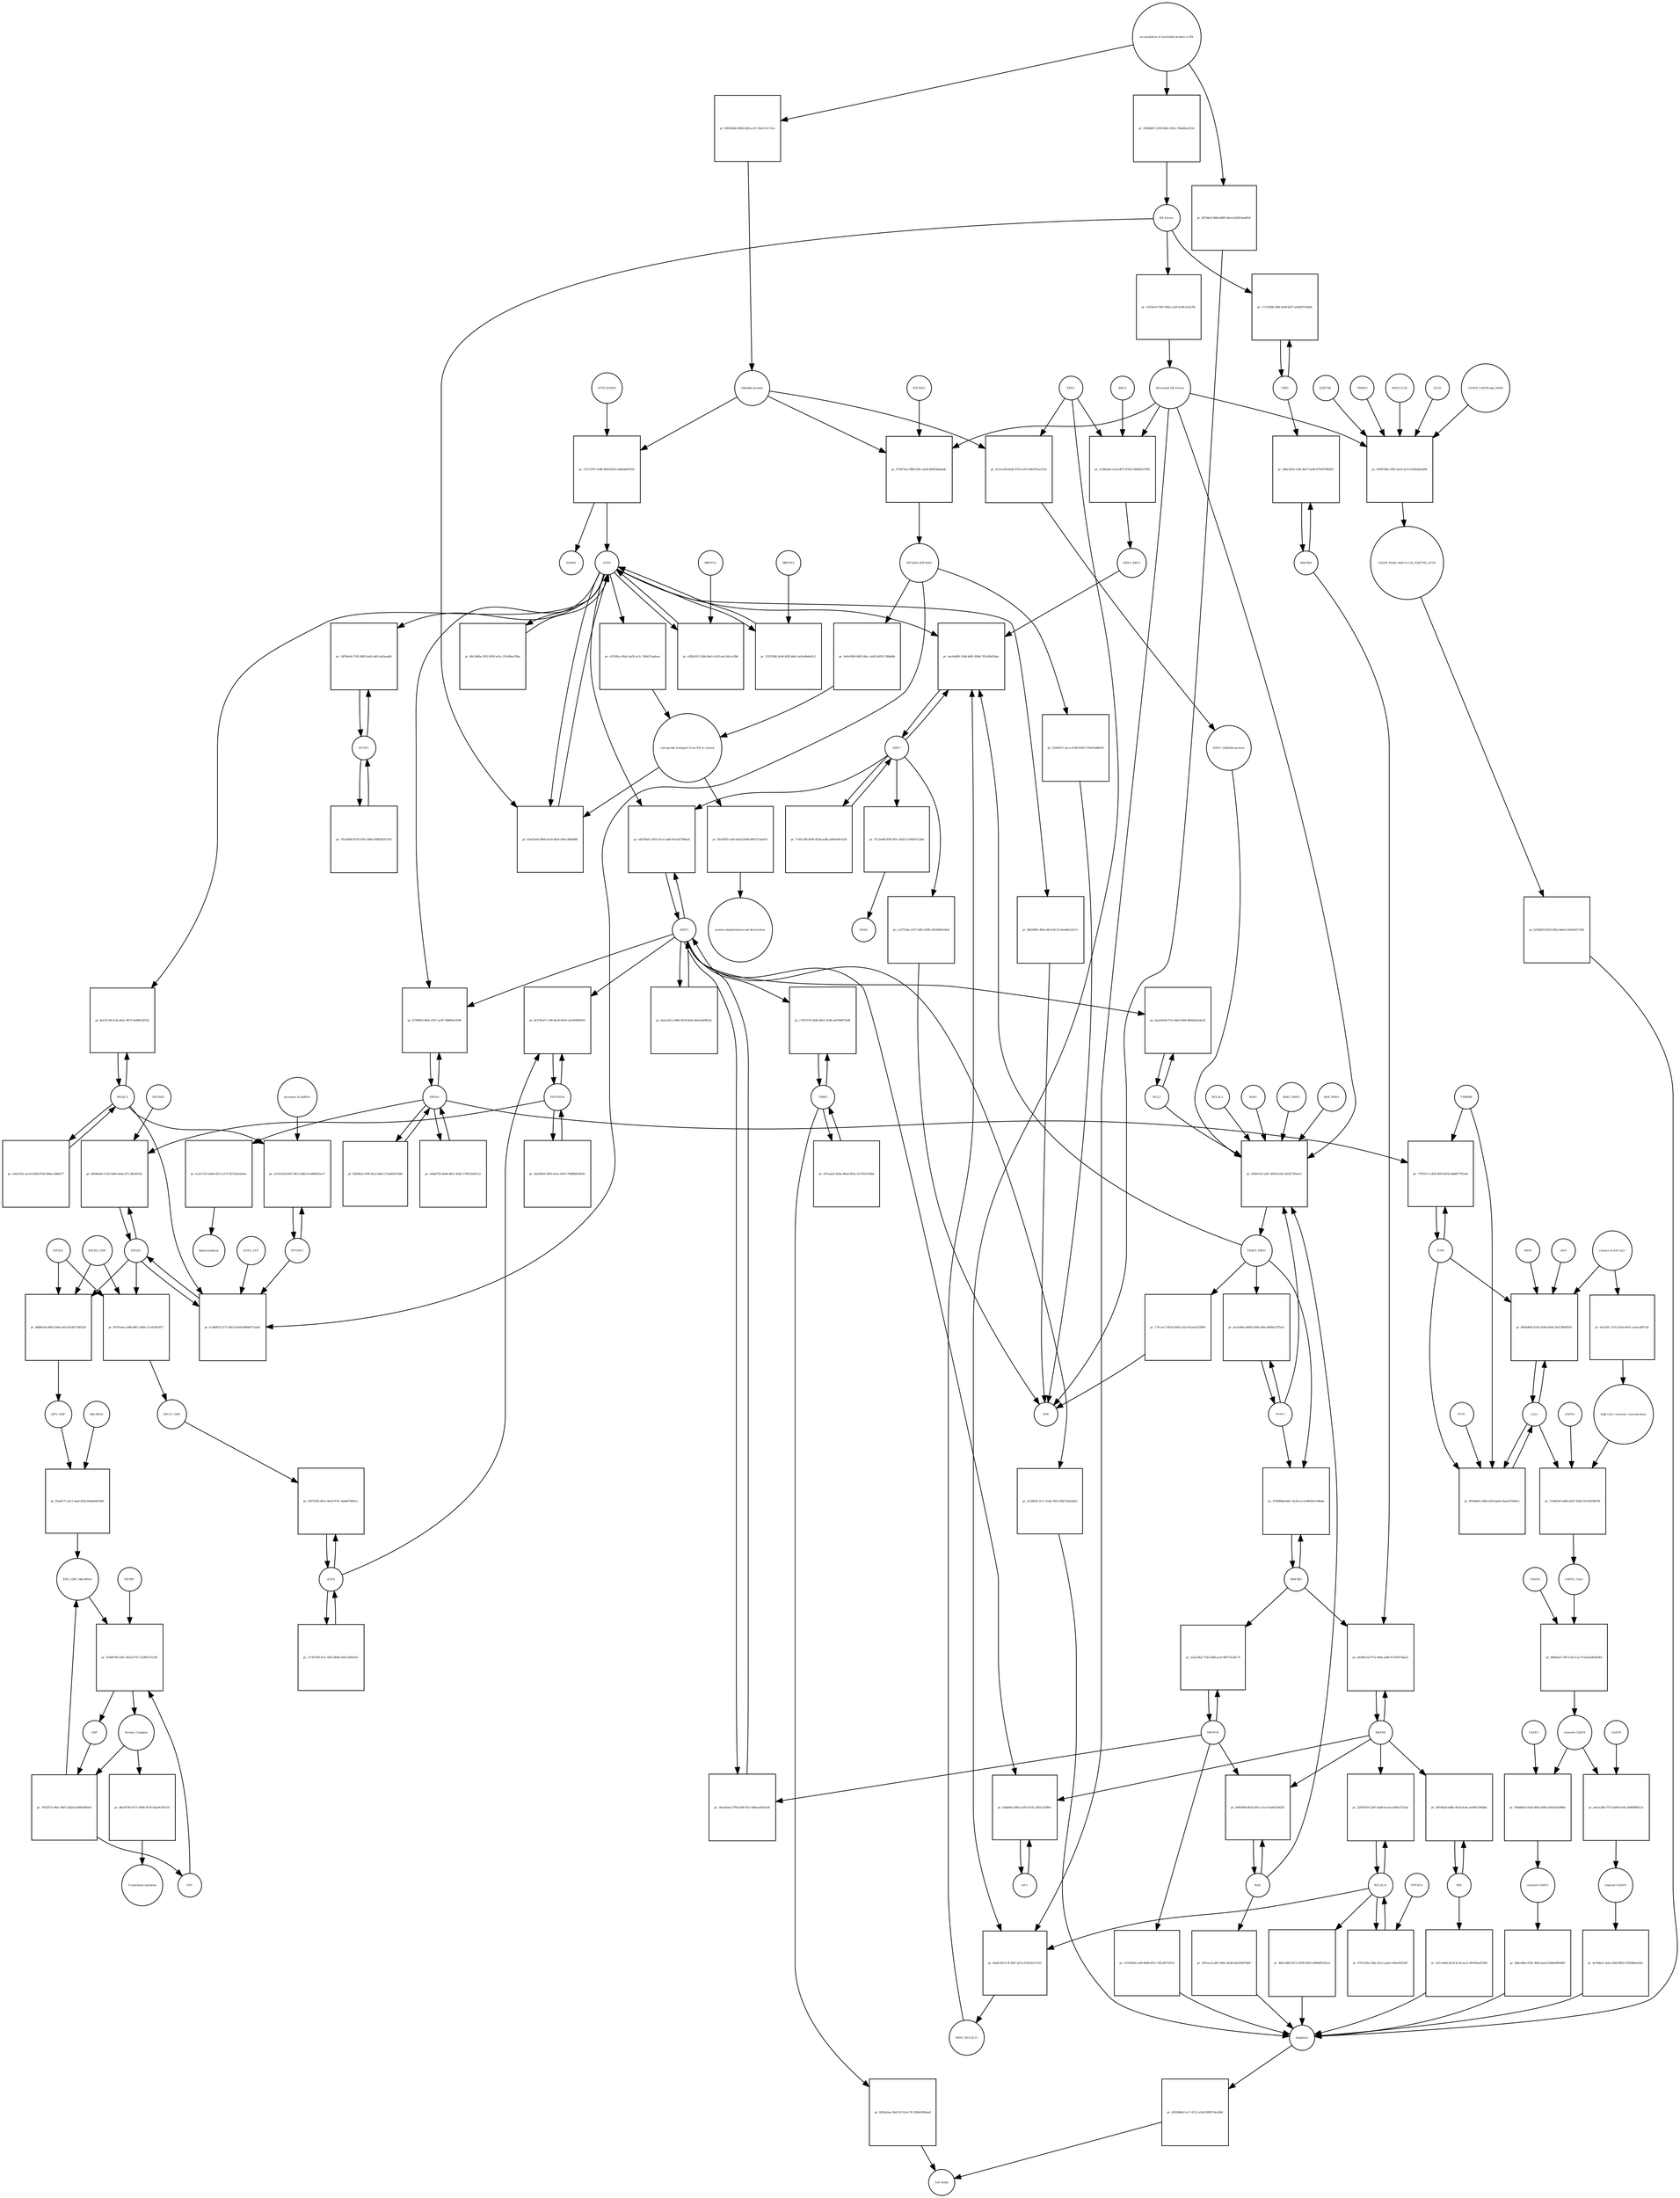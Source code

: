 strict digraph  {
ATF6_HSPA5 [annotation="", bipartite=0, cls=complex, fontsize=4, label=ATF6_HSPA5, shape=circle];
"pr_13117d79-7ed8-466d-bd53-e8b0daf87450" [annotation="", bipartite=1, cls=process, fontsize=4, label="pr_13117d79-7ed8-466d-bd53-e8b0daf87450", shape=square];
ATF6 [annotation="urn_miriam_hgnc.symbol_ATF6", bipartite=0, cls=macromolecule, fontsize=4, label=ATF6, shape=circle];
HSPA5 [annotation="urn_miriam_hgnc.symbol_HSPA5", bipartite=0, cls=macromolecule, fontsize=4, label=HSPA5, shape=circle];
"Unfolded protein" [annotation="", bipartite=0, cls=macromolecule, fontsize=4, label="Unfolded protein", shape=circle];
ERN1 [annotation="urn_miriam_hgnc.symbol_ERN1", bipartite=0, cls=macromolecule, fontsize=4, label=ERN1, shape=circle];
"pr_2c51ce0b-6a6f-4763-a353-6bb576ea152d" [annotation="", bipartite=1, cls=process, fontsize=4, label="pr_2c51ce0b-6a6f-4763-a353-6bb576ea152d", shape=square];
"ERN1_Unfolded protein" [annotation="", bipartite=0, cls=complex, fontsize=4, label="ERN1_Unfolded protein", shape=circle];
EIF2AK3_EIF2AK3 [annotation="", bipartite=0, cls=complex, fontsize=4, label=EIF2AK3_EIF2AK3, shape=circle];
"pr_9e9a5699-9d02-4bcc-ab43-d035c7dbbb0b" [annotation="", bipartite=1, cls=process, fontsize=4, label="pr_9e9a5699-9d02-4bcc-ab43-d035c7dbbb0b", shape=square];
"retrograde transport from ER to cytosol" [annotation="", bipartite=0, cls=phenotype, fontsize=4, label="retrograde transport from ER to cytosol", shape=circle];
"pr_e351fbca-90a3-4a3f-ac2c-7b6b37aa6eee" [annotation="", bipartite=1, cls=process, fontsize=4, label="pr_e351fbca-90a3-4a3f-ac2c-7b6b37aa6eee", shape=square];
"pr_26c83f05-eaf0-4ad3-b048-608157cded7e" [annotation="", bipartite=1, cls=process, fontsize=4, label="pr_26c83f05-eaf0-4ad3-b048-608157cded7e", shape=square];
"protein ubiquitination and destruction" [annotation="", bipartite=0, cls=phenotype, fontsize=4, label="protein ubiquitination and destruction", shape=circle];
"pr_6356c613-a4f7-4f0d-b148-1a032730a1e1" [annotation="", bipartite=1, cls=process, fontsize=4, label="pr_6356c613-a4f7-4f0d-b148-1a032730a1e1", shape=square];
TRAF2_ERN1 [annotation="", bipartite=0, cls=complex, fontsize=4, label=TRAF2_ERN1, shape=circle];
BAK1_ERN1 [annotation="", bipartite=0, cls=complex, fontsize=4, label=BAK1_ERN1, shape=circle];
BAX_ERN1 [annotation="", bipartite=0, cls=complex, fontsize=4, label=BAX_ERN1, shape=circle];
BCL2 [annotation="urn_miriam_hgnc.symbol_BCL2", bipartite=0, cls="nucleic acid feature", fontsize=4, label=BCL2, shape=circle];
BCL2L1 [annotation="urn_miriam_hgnc.symbol_BCL2L1", bipartite=0, cls=macromolecule, fontsize=4, label=BCL2L1, shape=circle];
"Persistant ER Stress" [annotation="", bipartite=0, cls=phenotype, fontsize=4, label="Persistant ER Stress", shape=circle];
BAX [annotation="urn_miriam_hgnc.symbol_BAX", bipartite=0, cls=macromolecule, fontsize=4, label=BAX, shape=circle];
BAK1 [annotation="urn_miriam_hgnc.symbol_BAK1", bipartite=0, cls=macromolecule, fontsize=4, label=BAK1, shape=circle];
TRAF2 [annotation="urn_miriam_hgnc.symbol_TRAF2", bipartite=0, cls=macromolecule, fontsize=4, label=TRAF2, shape=circle];
XBP1 [annotation="urn_miriam_hgnc.symbol_XBP1", bipartite=0, cls=macromolecule, fontsize=4, label=XBP1, shape=circle];
"pr_bac0e688-334d-4d91-89d4-785a304f2daa" [annotation="", bipartite=1, cls=process, fontsize=4, label="pr_bac0e688-334d-4d91-89d4-785a304f2daa", shape=square];
ERN1_BBC3 [annotation="", bipartite=0, cls=complex, fontsize=4, label=ERN1_BBC3, shape=circle];
ERN1_BCL2L11 [annotation="", bipartite=0, cls=complex, fontsize=4, label=ERN1_BCL2L11, shape=circle];
"pr_7c95c2d8-d296-4528-ae8b-ad96e00e1a50" [annotation="", bipartite=1, cls=process, fontsize=4, label="pr_7c95c2d8-d296-4528-ae8b-ad96e00e1a50", shape=square];
"pr_37c2ad0f-829f-4f1c-bd20-519da87e12bb" [annotation="", bipartite=1, cls=process, fontsize=4, label="pr_37c2ad0f-829f-4f1c-bd20-519da87e12bb", shape=square];
ERAD [annotation="", bipartite=0, cls=phenotype, fontsize=4, label=ERAD, shape=circle];
"pr_ce3753ba-2167-4d01-b29b-2053088c44e8" [annotation="", bipartite=1, cls=process, fontsize=4, label="pr_ce3753ba-2167-4d01-b29b-2053088c44e8", shape=square];
UPR [annotation="", bipartite=0, cls=phenotype, fontsize=4, label=UPR, shape=circle];
"pr_ee3cd46a-8d94-4266-ad6a-6689a12f7b14" [annotation="", bipartite=1, cls=process, fontsize=4, label="pr_ee3cd46a-8d94-4266-ad6a-6689a12f7b14", shape=square];
MAPK8 [annotation="urn_miriam_hgnc.symbol_MAPK8", bipartite=0, cls=macromolecule, fontsize=4, label=MAPK8, shape=circle];
"pr_e8309ccb-977a-498a-a0bf-01763973bea5" [annotation="", bipartite=1, cls=process, fontsize=4, label="pr_e8309ccb-977a-498a-a0bf-01763973bea5", shape=square];
MAP3K4 [annotation="urn_miriam_hgnc.symbol_MAP3K4", bipartite=0, cls=macromolecule, fontsize=4, label=MAP3K4, shape=circle];
MAP3K5 [annotation="urn_miriam_hgnc.symbol_MAP3K5", bipartite=0, cls=macromolecule, fontsize=4, label=MAP3K5, shape=circle];
MAPK14 [annotation="urn_miriam_hgnc.symbol_MAPK14", bipartite=0, cls=macromolecule, fontsize=4, label=MAPK14, shape=circle];
"pr_22a2c8b2-753f-4368-ae1f-6ff575e34c79" [annotation="", bipartite=1, cls=process, fontsize=4, label="pr_22a2c8b2-753f-4368-ae1f-6ff575e34c79", shape=square];
"pr_e31f566d-ce49-4b88-8f1e-7d5cd6725f1d" [annotation="", bipartite=1, cls=process, fontsize=4, label="pr_e31f566d-ce49-4b88-8f1e-7d5cd6725f1d", shape=square];
Apoptosis [annotation="", bipartite=0, cls=phenotype, fontsize=4, label=Apoptosis, shape=circle];
DDIT3 [annotation="urn_miriam_hgnc.symbol_DDIT3", bipartite=0, cls=macromolecule, fontsize=4, label=DDIT3, shape=circle];
"pr_30ea45a0-2794-429f-83c3-9bbeae802ed4" [annotation="", bipartite=1, cls=process, fontsize=4, label="pr_30ea45a0-2794-429f-83c3-9bbeae802ed4", shape=square];
"pr_e53dfef0-2c7c-41da-9923-68b71b43afb3" [annotation="", bipartite=1, cls=process, fontsize=4, label="pr_e53dfef0-2c7c-41da-9923-68b71b43afb3", shape=square];
"pr_6aa19e00-f71e-46ef-b992-88442dc5dc45" [annotation="", bipartite=1, cls=process, fontsize=4, label="pr_6aa19e00-f71e-46ef-b992-88442dc5dc45", shape=square];
"pr_42ed7ae6-966b-4cd3-9b2e-b4fcc9b8480f" [annotation="", bipartite=1, cls=process, fontsize=4, label="pr_42ed7ae6-966b-4cd3-9b2e-b4fcc9b8480f", shape=square];
"ER Stress" [annotation="", bipartite=0, cls=phenotype, fontsize=4, label="ER Stress", shape=circle];
"pr_e5fb2d15-15bb-44a5-a343-e4c1bfcce39d" [annotation="", bipartite=1, cls=process, fontsize=4, label="pr_e5fb2d15-15bb-44a5-a343-e4c1bfcce39d", shape=square];
MBTPS1 [annotation="urn_miriam_hgnc.symbol_MBTPS1", bipartite=0, cls=macromolecule, fontsize=4, label=MBTPS1, shape=circle];
"pr_1f3355b8-2e96-402f-bb6c-ba5e49ebd5c2" [annotation="", bipartite=1, cls=process, fontsize=4, label="pr_1f3355b8-2e96-402f-bb6c-ba5e49ebd5c2", shape=square];
MBTPS2 [annotation="urn_miriam_hgnc.symbol_MBTPS2", bipartite=0, cls=macromolecule, fontsize=4, label=MBTPS2, shape=circle];
"pr_48c2b96a-2952-495f-a01c-21fe9baa78da" [annotation="", bipartite=1, cls=process, fontsize=4, label="pr_48c2b96a-2952-495f-a01c-21fe9baa78da", shape=square];
"pr_8a2ce912-e984-4476-842e-6efea649923a" [annotation="", bipartite=1, cls=process, fontsize=4, label="pr_8a2ce912-e984-4476-842e-6efea649923a", shape=square];
"pr_e8d74bd1-5d55-41ca-aa80-91ea62798dc8" [annotation="", bipartite=1, cls=process, fontsize=4, label="pr_e8d74bd1-5d55-41ca-aa80-91ea62798dc8", shape=square];
EIF2S1 [annotation="urn_miriam_hgnc.symbol_EIF2S1", bipartite=0, cls=macromolecule, fontsize=4, label=EIF2S1, shape=circle];
"pr_fc20b835-5171-48c0-ba04-608b0677aa82" [annotation="", bipartite=1, cls=process, fontsize=4, label="pr_fc20b835-5171-48c0-ba04-608b0677aa82", shape=square];
GCN2_ATP [annotation="", bipartite=0, cls=complex, fontsize=4, label=GCN2_ATP, shape=circle];
EIF2AK2 [annotation="urn_miriam_hgnc.symbol_EIF2AK2", bipartite=0, cls=macromolecule, fontsize=4, label=EIF2AK2, shape=circle];
DNAJC3 [annotation="urn_miriam_hgnc.symbol_DNAJC3", bipartite=0, cls=macromolecule, fontsize=4, label=DNAJC3, shape=circle];
EIF2S2 [annotation="urn_miriam_hgnc.symbol_EIF2S2", bipartite=0, cls=macromolecule, fontsize=4, label=EIF2S2, shape=circle];
"pr_468bf2eb-066f-43b6-ab1d-44305734025d" [annotation="", bipartite=1, cls=process, fontsize=4, label="pr_468bf2eb-066f-43b6-ab1d-44305734025d", shape=square];
EIF2S3_GDP [annotation="", bipartite=0, cls=complex, fontsize=4, label=EIF2S3_GDP, shape=circle];
EIF2_GDP [annotation="", bipartite=0, cls=complex, fontsize=4, label=EIF2_GDP, shape=circle];
"EIF2_GDP_Met-tRNA" [annotation="", bipartite=0, cls=complex, fontsize=4, label="EIF2_GDP_Met-tRNA", shape=circle];
"pr_47d60740-eb67-441b-971f-7a2981372190" [annotation="", bipartite=1, cls=process, fontsize=4, label="pr_47d60740-eb67-441b-971f-7a2981372190", shape=square];
"Ternary Complex" [annotation="", bipartite=0, cls=complex, fontsize=4, label="Ternary Complex", shape=circle];
"EIF2B*" [annotation="", bipartite=0, cls=complex, fontsize=4, label="EIF2B*", shape=circle];
GTP [annotation="urn_miriam_obo.chebi_CHEBI%3A57600", bipartite=0, cls="simple chemical", fontsize=4, label=GTP, shape=circle];
GDP [annotation="urn_miriam_obo.chebi_CHEBI%3A65180", bipartite=0, cls="simple chemical", fontsize=4, label=GDP, shape=circle];
"pr_7853f57a-0fdc-49d7-ab2b-fa50842989cb" [annotation="", bipartite=1, cls=process, fontsize=4, label="pr_7853f57a-0fdc-49d7-ab2b-fa50842989cb", shape=square];
ATF4 [annotation="urn_miriam_hgnc.symbol_ATF4", bipartite=0, cls=macromolecule, fontsize=4, label=ATF4, shape=circle];
"pr_f3470595-80ce-46c8-9741-9eb667d9f3cc" [annotation="", bipartite=1, cls=process, fontsize=4, label="pr_f3470595-80ce-46c8-9741-9eb667d9f3cc", shape=square];
"EIF2-P_GDP" [annotation="", bipartite=0, cls=complex, fontsize=4, label="EIF2-P_GDP", shape=circle];
"pr_117b7058-f15c-4f45-9b48-3e01cd5b923c" [annotation="", bipartite=1, cls=process, fontsize=4, label="pr_117b7058-f15c-4f45-9b48-3e01cd5b923c", shape=square];
PPP1R15A [annotation="urn_miriam_hgnc.symbol_PPP1R15A", bipartite=0, cls=macromolecule, fontsize=4, label=PPP1R15A, shape=circle];
"pr_0c278cd7-c7d6-4a18-99c8-cdc9506091f6" [annotation="", bipartite=1, cls=process, fontsize=4, label="pr_0c278cd7-c7d6-4a18-99c8-cdc9506091f6", shape=square];
"pr_d2a5f9a0-4943-41ec-b016-79d88b618e05" [annotation="", bipartite=1, cls=process, fontsize=4, label="pr_d2a5f9a0-4943-41ec-b016-79d88b618e05", shape=square];
"pr_d6e30783-0171-4906-857b-f6aa9cf9e316" [annotation="", bipartite=1, cls=process, fontsize=4, label="pr_d6e30783-0171-4906-857b-f6aa9cf9e316", shape=square];
"Translation initiation" [annotation="", bipartite=0, cls=phenotype, fontsize=4, label="Translation initiation", shape=circle];
"pr_47d080bd-dda7-4a36-acc4-869261c99eda" [annotation="", bipartite=1, cls=process, fontsize=4, label="pr_47d080bd-dda7-4a36-acc4-869261c99eda", shape=square];
ERO1A [annotation="urn_miriam_hgnc.symbol_ERO1A", bipartite=0, cls=macromolecule, fontsize=4, label=ERO1A, shape=circle];
"pr_47296f55-8f2e-47b7-ac9f-74f4f9ec0106" [annotation="", bipartite=1, cls=process, fontsize=4, label="pr_47296f55-8f2e-47b7-ac9f-74f4f9ec0106", shape=square];
"pr_a04af705-4eb9-481c-82da-178913a85112" [annotation="", bipartite=1, cls=process, fontsize=4, label="pr_a04af705-4eb9-481c-82da-178913a85112", shape=square];
"pr_6654b2e6-1532-4046-9a4a-f37c38a5b7d3" [annotation="", bipartite=1, cls=process, fontsize=4, label="pr_6654b2e6-1532-4046-9a4a-f37c38a5b7d3", shape=square];
EIF2AK1 [annotation="urn_miriam_hgnc.symbol_EIF2AK1", bipartite=0, cls=macromolecule, fontsize=4, label=EIF2AK1, shape=circle];
"pr_64f83496-8f2b-4451-a1e1-feabf13662f9" [annotation="", bipartite=1, cls=process, fontsize=4, label="pr_64f83496-8f2b-4451-a1e1-feabf13662f9", shape=square];
"pr_1f91ecaf-af91-4b61-8e48-bfe929d79bd7" [annotation="", bipartite=1, cls=process, fontsize=4, label="pr_1f91ecaf-af91-4b61-8e48-bfe929d79bd7", shape=square];
"Ca2+" [annotation="urn_miriam_obo.chebi_CHEBI%3A29108", bipartite=0, cls="simple chemical", fontsize=4, label="Ca2+", shape=circle];
"pr_883bd0d3-4762-4249-8a84-2b472fb06554" [annotation="", bipartite=1, cls=process, fontsize=4, label="pr_883bd0d3-4762-4249-8a84-2b472fb06554", shape=square];
"release of ER Ca2+" [annotation="", bipartite=0, cls=phenotype, fontsize=4, label="release of ER Ca2+", shape=circle];
ITPR [annotation="urn_miriam_hgnc.symbol_ITPR1|urn_miriam_hgnc.symbol_ITPR2|urn_miriam_hgnc.symbol_ITPR3", bipartite=0, cls=macromolecule, fontsize=4, label=ITPR, shape=circle];
MAM [annotation="", bipartite=0, cls=phenotype, fontsize=4, label=MAM, shape=circle];
s619 [annotation="", bipartite=0, cls=complex, fontsize=4, label=s619, shape=circle];
"pr_28dc3d5d-1350-40e7-ba08-8782879f8492" [annotation="", bipartite=1, cls=process, fontsize=4, label="pr_28dc3d5d-1350-40e7-ba08-8782879f8492", shape=square];
CDK5 [annotation="urn_miriam_hgnc.symbol_CDK5", bipartite=0, cls=macromolecule, fontsize=4, label=CDK5, shape=circle];
"pr_c711456b-1bfb-4c80-bf37-ad3d297eb9a6" [annotation="", bipartite=1, cls="uncertain process", fontsize=4, label="pr_c711456b-1bfb-4c80-bf37-ad3d297eb9a6", shape=square];
"pr_d2028d0d-5cc7-4121-a2a8-00f9574a1d9d" [annotation="", bipartite=1, cls=process, fontsize=4, label="pr_d2028d0d-5cc7-4121-a2a8-00f9574a1d9d", shape=square];
"Cell death" [annotation="", bipartite=0, cls=phenotype, fontsize=4, label="Cell death", shape=circle];
"pr_f816bd95-5486-42f4-ba0d-2baa267dd6c2" [annotation="", bipartite=1, cls=process, fontsize=4, label="pr_f816bd95-5486-42f4-ba0d-2baa267dd6c2", shape=square];
TMBIM6 [annotation="urn_miriam_hgnc.symbol_TMBIM6", bipartite=0, cls=macromolecule, fontsize=4, label=TMBIM6, shape=circle];
RYR1 [annotation="urn_miriam_hgnc.symbol_RYR1", bipartite=0, cls=macromolecule, fontsize=4, label=RYR1, shape=circle];
EIF2AK3 [annotation="urn_miriam_hgnc.symbol_EIF2AK3", bipartite=0, cls=macromolecule, fontsize=4, label=EIF2AK3, shape=circle];
"pr_075673ea-5f88-420c-ae64-4f6454debedc" [annotation="", bipartite=1, cls=process, fontsize=4, label="pr_075673ea-5f88-420c-ae64-4f6454debedc", shape=square];
"pr_ec2e7153-a6a6-4231-a375-857a20c6aeec" [annotation="", bipartite=1, cls=process, fontsize=4, label="pr_ec2e7153-a6a6-4231-a375-857a20c6aeec", shape=square];
hyperoxidation [annotation="", bipartite=0, cls=phenotype, fontsize=4, label=hyperoxidation, shape=circle];
"pr_f42f9a2e-f39f-44c3-b8a5-27ea663e7b8d" [annotation="", bipartite=1, cls=process, fontsize=4, label="pr_f42f9a2e-f39f-44c3-b8a5-27ea663e7b8d", shape=square];
"pr_cf2f3ec0-7667-482e-a52f-b1dfc2cba78c" [annotation="", bipartite=1, cls=process, fontsize=4, label="pr_cf2f3ec0-7667-482e-a52f-b1dfc2cba78c", shape=square];
"CASP8_CASP8-ubq_FADD" [annotation="", bipartite=0, cls=complex, fontsize=4, label="CASP8_CASP8-ubq_FADD", shape=circle];
"pr_091879d4-2393-4a14-afcb-51d65dadaf09" [annotation="", bipartite=1, cls=process, fontsize=4, label="pr_091879d4-2393-4a14-afcb-51d65dadaf09", shape=square];
"SQSTM1 " [annotation="urn_miriam_hgnc.symbol_SQSTM1", bipartite=0, cls=macromolecule, fontsize=4, label="SQSTM1 ", shape=circle];
CASP8_FADD_MAP1LC3A_SQSTM1_ATG5 [annotation="", bipartite=0, cls=complex, fontsize=4, label=CASP8_FADD_MAP1LC3A_SQSTM1_ATG5, shape=circle];
TRIM13 [annotation="urn_miriam_hgnc.symbol_TRIM13", bipartite=0, cls=macromolecule, fontsize=4, label=TRIM13, shape=circle];
MAP1LC3A [annotation="urn_miriam_hgnc.symbol_MAP1LC3A", bipartite=0, cls=macromolecule, fontsize=4, label=MAP1LC3A, shape=circle];
ATG5 [annotation="urn_miriam_hgnc.symbol_ATG5", bipartite=0, cls=macromolecule, fontsize=4, label=ATG5, shape=circle];
"pr_b25bfbf3-8335-405a-bded-25d29ed71362" [annotation="", bipartite=1, cls=process, fontsize=4, label="pr_b25bfbf3-8335-405a-bded-25d29ed71362", shape=square];
"AP-1" [annotation="urn_miriam_hgnc.symbol_FOS|urn_miriam_hgnc.symbol_FOSB|urn_miriam_hgnc.symbol_FOSL1|urn_miriam_hgnc.symbol_FOSL2|urn_miriam_hgnc.symbol_JUN|urn_miriam_hgnc.symbol_JUNB|urn_miriam_hgnc.symbol_JUND", bipartite=0, cls=macromolecule, fontsize=4, label="AP-1", shape=circle];
"pr_fabb06a1-885a-4355-b141-2f82c5f2ff8c" [annotation="", bipartite=1, cls=process, fontsize=4, label="pr_fabb06a1-885a-4355-b141-2f82c5f2ff8c", shape=square];
"pr_e251e520-d347-4613-bfb5-0ce668635ce7" [annotation="", bipartite=1, cls=process, fontsize=4, label="pr_e251e520-d347-4613-bfb5-0ce668635ce7", shape=square];
"presence of dsRNA" [annotation="", bipartite=0, cls=phenotype, fontsize=4, label="presence of dsRNA", shape=circle];
"Met-tRNA" [annotation="urn_miriam_hgnc_HGNC%3A34779", bipartite=0, cls="nucleic acid feature", fontsize=4, label="Met-tRNA", shape=circle];
"pr_ffa4d171-a5c1-4aaf-bf3d-f6dab04316f0" [annotation="", bipartite=1, cls=process, fontsize=4, label="pr_ffa4d171-a5c1-4aaf-bf3d-f6dab04316f0", shape=square];
"pr_f0791eba-a308-4d67-a80b-111eb23f1877" [annotation="", bipartite=1, cls=process, fontsize=4, label="pr_f0791eba-a308-4d67-a80b-111eb23f1877", shape=square];
"accumulation of misfolded protein in ER" [annotation="", bipartite=0, cls=phenotype, fontsize=4, label="accumulation of misfolded protein in ER", shape=circle];
"pr_9455685b-9498-42fb-ac47-55ee7cfc72ce" [annotation="", bipartite=1, cls=process, fontsize=4, label="pr_9455685b-9498-42fb-ac47-55ee7cfc72ce", shape=square];
"pr_59068b97-2359-4d0c-819c-740a89a2315c" [annotation="", bipartite=1, cls=process, fontsize=4, label="pr_59068b97-2359-4d0c-819c-740a89a2315c", shape=square];
"pr_ff074bcf-400d-48f5-94c4-d52853a46f16" [annotation="", bipartite=1, cls=process, fontsize=4, label="pr_ff074bcf-400d-48f5-94c4-d52853a46f16", shape=square];
"pr_5255027c-dcca-470b-8391-576d74e86d7b" [annotation="", bipartite=1, cls=process, fontsize=4, label="pr_5255027c-dcca-470b-8391-576d74e86d7b", shape=square];
"pr_17fcca17-6f16-4566-a32e-81aa61422969" [annotation="", bipartite=1, cls=process, fontsize=4, label="pr_17fcca17-6f16-4566-a32e-81aa61422969", shape=square];
"pr_6b420f8c-465e-46c4-8c13-0ee4bb122e7c" [annotation="", bipartite=1, cls=process, fontsize=4, label="pr_6b420f8c-465e-46c4-8c13-0ee4bb122e7c", shape=square];
BCL2L11 [annotation="urn_miriam_hgnc.symbol_BCL2L11", bipartite=0, cls=macromolecule, fontsize=4, label=BCL2L11, shape=circle];
"pr_226597d3-23d7-4a8b-bced-e2683a373a3c" [annotation="", bipartite=1, cls=process, fontsize=4, label="pr_226597d3-23d7-4a8b-bced-e2683a373a3c", shape=square];
BID [annotation="urn_miriam_hgnc.symbol_BID", bipartite=0, cls=macromolecule, fontsize=4, label=BID, shape=circle];
"pr_5f8346a9-dd8a-4b34-8cba-ae60b72405bd" [annotation="", bipartite=1, cls=process, fontsize=4, label="pr_5f8346a9-dd8a-4b34-8cba-ae60b72405bd", shape=square];
"pr_48b11d85-8272-4599-8263-209bd95361a2" [annotation="", bipartite=1, cls=process, fontsize=4, label="pr_48b11d85-8272-4599-8263-209bd95361a2", shape=square];
"pr_421ce9a8-4e18-4c39-aec5-46169ae0539d" [annotation="", bipartite=1, cls=process, fontsize=4, label="pr_421ce9a8-4e18-4c39-aec5-46169ae0539d", shape=square];
"pr_fba812f9-fc3f-4fd7-b27a-f524c8c47193" [annotation="", bipartite=1, cls=process, fontsize=4, label="pr_fba812f9-fc3f-4fd7-b27a-f524c8c47193", shape=square];
"pr_3c98ebb3-a1ed-4f75-976d-542b0b147f92" [annotation="", bipartite=1, cls=process, fontsize=4, label="pr_3c98ebb3-a1ed-4f75-976d-542b0b147f92", shape=square];
BBC3 [annotation="urn_miriam_hgnc.symbol_BBC3", bipartite=0, cls=macromolecule, fontsize=4, label=BBC3, shape=circle];
"pr_0781180e-526a-41e2-aa6d-330ee65f24f7" [annotation="", bipartite=1, cls=process, fontsize=4, label="pr_0781180e-526a-41e2-aa6d-330ee65f24f7", shape=square];
PPP2CA [annotation="urn_miriam_hgnc.symbol_PPP2CA", bipartite=0, cls=macromolecule, fontsize=4, label=PPP2CA, shape=circle];
TRIB3 [annotation="urn_miriam_hgnc.symbol_TRIB3", bipartite=0, cls=macromolecule, fontsize=4, label=TRIB3, shape=circle];
"pr_c745737b-2b5b-4852-914b-ae07b9675a9f" [annotation="", bipartite=1, cls=process, fontsize=4, label="pr_c745737b-2b5b-4852-914b-ae07b9675a9f", shape=square];
"pr_ef7eeaa5-d24a-46ed-853a-2315f1631d6d" [annotation="", bipartite=1, cls=process, fontsize=4, label="pr_ef7eeaa5-d24a-46ed-853a-2315f1631d6d", shape=square];
"pr_8454a2ea-3b03-417d-bc78-350bb3960ea8" [annotation="", bipartite=1, cls=process, fontsize=4, label="pr_8454a2ea-3b03-417d-bc78-350bb3960ea8", shape=square];
"pr_efcfcf01-7a32-416a-8e97-e2aac4df7cfb" [annotation="", bipartite=1, cls=process, fontsize=4, label="pr_efcfcf01-7a32-416a-8e97-e2aac4df7cfb", shape=square];
"high Ca2+ cytosolic concentration" [annotation="", bipartite=0, cls=phenotype, fontsize=4, label="high Ca2+ cytosolic concentration", shape=circle];
"pr_8e472c90-fc4a-442c-8075-5e8f8cf2f102" [annotation="", bipartite=1, cls=process, fontsize=4, label="pr_8e472c90-fc4a-442c-8075-5e8f8cf2f102", shape=square];
"pr_cbee763c-ace4-428d-87b4-0bbec348b377" [annotation="", bipartite=1, cls=process, fontsize=4, label="pr_cbee763c-ace4-428d-87b4-0bbec348b377", shape=square];
"pr_77f07a71-c830-4f50-bd7b-6dd8f7791ea6" [annotation="", bipartite=1, cls=process, fontsize=4, label="pr_77f07a71-c830-4f50-bd7b-6dd8f7791ea6", shape=square];
CASP4 [annotation="urn_miriam_hgnc.symbol_CASP4", bipartite=0, cls=macromolecule, fontsize=4, label=CASP4, shape=circle];
"pr_88d40ae7-8973-45c3-ac75-d25ea8ed9383" [annotation="", bipartite=1, cls=process, fontsize=4, label="pr_88d40ae7-8973-45c3-ac75-d25ea8ed9383", shape=square];
"cleaved~CASP4" [annotation="urn_miriam_hgnc.symbol_CASP4", bipartite=0, cls=macromolecule, fontsize=4, label="cleaved~CASP4", shape=circle];
"CAPN1_Ca2+" [annotation="", bipartite=0, cls=complex, fontsize=4, label="CAPN1_Ca2+", shape=circle];
CASP3 [annotation="urn_miriam_hgnc.symbol_CASP3", bipartite=0, cls=macromolecule, fontsize=4, label=CASP3, shape=circle];
"pr_9584802e-92b5-480a-bd66-b50a50a6806a" [annotation="", bipartite=1, cls=process, fontsize=4, label="pr_9584802e-92b5-480a-bd66-b50a50a6806a", shape=square];
"cleaved~CASP3" [annotation="urn_miriam_hgnc.symbol_CASP3", bipartite=0, cls=macromolecule, fontsize=4, label="cleaved~CASP3", shape=circle];
CASP9 [annotation="urn_miriam_hgnc.symbol_CSAP9", bipartite=0, cls=macromolecule, fontsize=4, label=CASP9, shape=circle];
"pr_a6a1a3bb-7073-4d49-8144-3b8ff889612c" [annotation="", bipartite=1, cls=process, fontsize=4, label="pr_a6a1a3bb-7073-4d49-8144-3b8ff889612c", shape=square];
"cleaved~CASP9" [annotation="urn_miriam_hgnc.symbol_CASP9", bipartite=0, cls=macromolecule, fontsize=4, label="cleaved~CASP9", shape=circle];
CAPN1 [annotation="urn_miriam_hgnc.symbol_CAPN1", bipartite=0, cls=macromolecule, fontsize=4, label=CAPN1, shape=circle];
"pr_7c9b420f-a9b6-42d7-9266-50154054b7f0" [annotation="", bipartite=1, cls=process, fontsize=4, label="pr_7c9b420f-a9b6-42d7-9266-50154054b7f0", shape=square];
"pr_9ddca86e-0341-4b4f-bae0-83b6e99028f6" [annotation="", bipartite=1, cls=process, fontsize=4, label="pr_9ddca86e-0341-4b4f-bae0-83b6e99028f6", shape=square];
"pr_4e768ee1-4afa-45bf-8002-b793dd4ae92a" [annotation="", bipartite=1, cls=process, fontsize=4, label="pr_4e768ee1-4afa-45bf-8002-b793dd4ae92a", shape=square];
HYOU1 [annotation="urn_miriam_hgnc.symbol_HYOU1", bipartite=0, cls=macromolecule, fontsize=4, label=HYOU1, shape=circle];
"pr_14f59e0d-37d5-4883-bab3-dd1cda2aea84" [annotation="", bipartite=1, cls=process, fontsize=4, label="pr_14f59e0d-37d5-4883-bab3-dd1cda2aea84", shape=square];
"pr_181ab99d-9576-4301-8d6a-00fb56247156" [annotation="", bipartite=1, cls=process, fontsize=4, label="pr_181ab99d-9576-4301-8d6a-00fb56247156", shape=square];
ATF6_HSPA5 -> "pr_13117d79-7ed8-466d-bd53-e8b0daf87450"  [annotation="", interaction_type=consumption];
"pr_13117d79-7ed8-466d-bd53-e8b0daf87450" -> ATF6  [annotation="", interaction_type=production];
"pr_13117d79-7ed8-466d-bd53-e8b0daf87450" -> HSPA5  [annotation="", interaction_type=production];
ATF6 -> "pr_e351fbca-90a3-4a3f-ac2c-7b6b37aa6eee"  [annotation="", interaction_type=consumption];
ATF6 -> "pr_bac0e688-334d-4d91-89d4-785a304f2daa"  [annotation="urn_miriam_pubmed_26587781|urn_miriam_pubmed_23430059", interaction_type=catalysis];
ATF6 -> "pr_42ed7ae6-966b-4cd3-9b2e-b4fcc9b8480f"  [annotation="", interaction_type=consumption];
ATF6 -> "pr_e5fb2d15-15bb-44a5-a343-e4c1bfcce39d"  [annotation="", interaction_type=consumption];
ATF6 -> "pr_1f3355b8-2e96-402f-bb6c-ba5e49ebd5c2"  [annotation="", interaction_type=consumption];
ATF6 -> "pr_48c2b96a-2952-495f-a01c-21fe9baa78da"  [annotation="", interaction_type=consumption];
ATF6 -> "pr_e8d74bd1-5d55-41ca-aa80-91ea62798dc8"  [annotation="urn_miriam_pubmed_26587781|urn_miriam_pubmed_17991856|urn_miriam_pubmed_28843399", interaction_type=catalysis];
ATF6 -> "pr_47296f55-8f2e-47b7-ac9f-74f4f9ec0106"  [annotation="urn_miriam_pubmed_23850759|urn_miriam_pubmed_25387528", interaction_type=catalysis];
ATF6 -> "pr_6b420f8c-465e-46c4-8c13-0ee4bb122e7c"  [annotation="", interaction_type=consumption];
ATF6 -> "pr_8e472c90-fc4a-442c-8075-5e8f8cf2f102"  [annotation="urn_miriam_pubmed_12601012|urn_miriam_pubmed_18360008", interaction_type=catalysis];
ATF6 -> "pr_14f59e0d-37d5-4883-bab3-dd1cda2aea84"  [annotation=urn_miriam_pubmed_18360008, interaction_type=catalysis];
"Unfolded protein" -> "pr_13117d79-7ed8-466d-bd53-e8b0daf87450"  [annotation="urn_miriam_pubmed_19509052|urn_miriam_pubmed_12847084|urn_miriam_pubmed_23850759", interaction_type=catalysis];
"Unfolded protein" -> "pr_2c51ce0b-6a6f-4763-a353-6bb576ea152d"  [annotation="", interaction_type=consumption];
"Unfolded protein" -> "pr_075673ea-5f88-420c-ae64-4f6454debedc"  [annotation=urn_miriam_pubmed_17991856, interaction_type=catalysis];
ERN1 -> "pr_2c51ce0b-6a6f-4763-a353-6bb576ea152d"  [annotation="", interaction_type=consumption];
ERN1 -> "pr_fba812f9-fc3f-4fd7-b27a-f524c8c47193"  [annotation="", interaction_type=consumption];
ERN1 -> "pr_3c98ebb3-a1ed-4f75-976d-542b0b147f92"  [annotation="", interaction_type=consumption];
"pr_2c51ce0b-6a6f-4763-a353-6bb576ea152d" -> "ERN1_Unfolded protein"  [annotation="", interaction_type=production];
"ERN1_Unfolded protein" -> "pr_6356c613-a4f7-4f0d-b148-1a032730a1e1"  [annotation="", interaction_type=consumption];
EIF2AK3_EIF2AK3 -> "pr_9e9a5699-9d02-4bcc-ab43-d035c7dbbb0b"  [annotation="", interaction_type=consumption];
EIF2AK3_EIF2AK3 -> "pr_fc20b835-5171-48c0-ba04-608b0677aa82"  [annotation="urn_miriam_pubmed_12667446|urn_miriam_pubmed_16246152|urn_miriam_pubmed_12601012|urn_miriam_pubmed_23850759|urn_miriam_pubmed_18360008|urn_miriam_pubmed_26587781", interaction_type=catalysis];
EIF2AK3_EIF2AK3 -> "pr_5255027c-dcca-470b-8391-576d74e86d7b"  [annotation="", interaction_type=consumption];
"pr_9e9a5699-9d02-4bcc-ab43-d035c7dbbb0b" -> "retrograde transport from ER to cytosol"  [annotation="", interaction_type=production];
"retrograde transport from ER to cytosol" -> "pr_26c83f05-eaf0-4ad3-b048-608157cded7e"  [annotation="", interaction_type=consumption];
"retrograde transport from ER to cytosol" -> "pr_42ed7ae6-966b-4cd3-9b2e-b4fcc9b8480f"  [annotation="urn_miriam_pubmed_18360008|urn_miriam_pubmed_17991856|urn_miriam_pubmed_26587781|urn_miriam_pubmed_12847084", interaction_type=inhibition];
"pr_e351fbca-90a3-4a3f-ac2c-7b6b37aa6eee" -> "retrograde transport from ER to cytosol"  [annotation="", interaction_type=production];
"pr_26c83f05-eaf0-4ad3-b048-608157cded7e" -> "protein ubiquitination and destruction"  [annotation="", interaction_type=production];
"pr_6356c613-a4f7-4f0d-b148-1a032730a1e1" -> TRAF2_ERN1  [annotation="", interaction_type=production];
TRAF2_ERN1 -> "pr_bac0e688-334d-4d91-89d4-785a304f2daa"  [annotation="urn_miriam_pubmed_26587781|urn_miriam_pubmed_23430059", interaction_type=catalysis];
TRAF2_ERN1 -> "pr_ee3cd46a-8d94-4266-ad6a-6689a12f7b14"  [annotation=urn_miriam_pubmed_23850759, interaction_type=catalysis];
TRAF2_ERN1 -> "pr_47d080bd-dda7-4a36-acc4-869261c99eda"  [annotation=urn_miriam_pubmed_23850759, interaction_type=catalysis];
TRAF2_ERN1 -> "pr_17fcca17-6f16-4566-a32e-81aa61422969"  [annotation="", interaction_type=consumption];
BAK1_ERN1 -> "pr_6356c613-a4f7-4f0d-b148-1a032730a1e1"  [annotation="urn_miriam_pubmed_23850759|urn_miriam_pubmed_23430059|urn_miriam_pubmed_26587781", interaction_type=catalysis];
BAX_ERN1 -> "pr_6356c613-a4f7-4f0d-b148-1a032730a1e1"  [annotation="urn_miriam_pubmed_23850759|urn_miriam_pubmed_23430059|urn_miriam_pubmed_26587781", interaction_type=catalysis];
BCL2 -> "pr_6356c613-a4f7-4f0d-b148-1a032730a1e1"  [annotation="urn_miriam_pubmed_23850759|urn_miriam_pubmed_23430059|urn_miriam_pubmed_26587781", interaction_type=inhibition];
BCL2 -> "pr_6aa19e00-f71e-46ef-b992-88442dc5dc45"  [annotation="", interaction_type=consumption];
BCL2L1 -> "pr_6356c613-a4f7-4f0d-b148-1a032730a1e1"  [annotation="urn_miriam_pubmed_23850759|urn_miriam_pubmed_23430059|urn_miriam_pubmed_26587781", interaction_type=inhibition];
"Persistant ER Stress" -> "pr_6356c613-a4f7-4f0d-b148-1a032730a1e1"  [annotation="urn_miriam_pubmed_23850759|urn_miriam_pubmed_23430059|urn_miriam_pubmed_26587781", interaction_type=inhibition];
"Persistant ER Stress" -> "pr_075673ea-5f88-420c-ae64-4f6454debedc"  [annotation=urn_miriam_pubmed_17991856, interaction_type=catalysis];
"Persistant ER Stress" -> "pr_091879d4-2393-4a14-afcb-51d65dadaf09"  [annotation=urn_miriam_pubmed_17991856, interaction_type=catalysis];
"Persistant ER Stress" -> "pr_fba812f9-fc3f-4fd7-b27a-f524c8c47193"  [annotation="urn_miriam_pubmed_23850759|urn_miriam_pubmed_23430059|urn_miriam_pubmed_26587781", interaction_type=inhibition];
"Persistant ER Stress" -> "pr_3c98ebb3-a1ed-4f75-976d-542b0b147f92"  [annotation="urn_miriam_pubmed_23430059|urn_miriam_pubmed_17991856", interaction_type=inhibition];
BAX -> "pr_6356c613-a4f7-4f0d-b148-1a032730a1e1"  [annotation="urn_miriam_pubmed_23850759|urn_miriam_pubmed_23430059|urn_miriam_pubmed_26587781", interaction_type=catalysis];
BAX -> "pr_64f83496-8f2b-4451-a1e1-feabf13662f9"  [annotation="", interaction_type=consumption];
BAX -> "pr_1f91ecaf-af91-4b61-8e48-bfe929d79bd7"  [annotation="", interaction_type=consumption];
BAK1 -> "pr_6356c613-a4f7-4f0d-b148-1a032730a1e1"  [annotation="urn_miriam_pubmed_23850759|urn_miriam_pubmed_23430059|urn_miriam_pubmed_26587781", interaction_type=catalysis];
TRAF2 -> "pr_6356c613-a4f7-4f0d-b148-1a032730a1e1"  [annotation="", interaction_type=consumption];
TRAF2 -> "pr_ee3cd46a-8d94-4266-ad6a-6689a12f7b14"  [annotation="", interaction_type=consumption];
TRAF2 -> "pr_47d080bd-dda7-4a36-acc4-869261c99eda"  [annotation=urn_miriam_pubmed_23850759, interaction_type=catalysis];
XBP1 -> "pr_bac0e688-334d-4d91-89d4-785a304f2daa"  [annotation="", interaction_type=consumption];
XBP1 -> "pr_7c95c2d8-d296-4528-ae8b-ad96e00e1a50"  [annotation="", interaction_type=consumption];
XBP1 -> "pr_37c2ad0f-829f-4f1c-bd20-519da87e12bb"  [annotation="", interaction_type=consumption];
XBP1 -> "pr_ce3753ba-2167-4d01-b29b-2053088c44e8"  [annotation="", interaction_type=consumption];
XBP1 -> "pr_e8d74bd1-5d55-41ca-aa80-91ea62798dc8"  [annotation="urn_miriam_pubmed_26587781|urn_miriam_pubmed_17991856|urn_miriam_pubmed_28843399", interaction_type=catalysis];
"pr_bac0e688-334d-4d91-89d4-785a304f2daa" -> XBP1  [annotation="", interaction_type=production];
ERN1_BBC3 -> "pr_bac0e688-334d-4d91-89d4-785a304f2daa"  [annotation="urn_miriam_pubmed_26587781|urn_miriam_pubmed_23430059", interaction_type=catalysis];
ERN1_BCL2L11 -> "pr_bac0e688-334d-4d91-89d4-785a304f2daa"  [annotation="urn_miriam_pubmed_26587781|urn_miriam_pubmed_23430059", interaction_type=catalysis];
"pr_7c95c2d8-d296-4528-ae8b-ad96e00e1a50" -> XBP1  [annotation="", interaction_type=production];
"pr_37c2ad0f-829f-4f1c-bd20-519da87e12bb" -> ERAD  [annotation="", interaction_type=production];
"pr_ce3753ba-2167-4d01-b29b-2053088c44e8" -> UPR  [annotation="", interaction_type=production];
"pr_ee3cd46a-8d94-4266-ad6a-6689a12f7b14" -> TRAF2  [annotation="", interaction_type=production];
MAPK8 -> "pr_e8309ccb-977a-498a-a0bf-01763973bea5"  [annotation="", interaction_type=consumption];
MAPK8 -> "pr_64f83496-8f2b-4451-a1e1-feabf13662f9"  [annotation="urn_miriam_pubmed_18191217|urn_miriam_pubmed_23430059", interaction_type=catalysis];
MAPK8 -> "pr_fabb06a1-885a-4355-b141-2f82c5f2ff8c"  [annotation="urn_miriam_pubmed_26618107|urn_miriam_pubmed_26587781|urn_miriam_pubmed_23850759", interaction_type=catalysis];
MAPK8 -> "pr_226597d3-23d7-4a8b-bced-e2683a373a3c"  [annotation="urn_miriam_pubmed_26018731|urn_miriam_pubmed_23850759", interaction_type=catalysis];
MAPK8 -> "pr_5f8346a9-dd8a-4b34-8cba-ae60b72405bd"  [annotation="urn_miriam_pubmed_23430059|urn_miriam_pubmed_11583631", interaction_type=catalysis];
"pr_e8309ccb-977a-498a-a0bf-01763973bea5" -> MAPK8  [annotation="", interaction_type=production];
MAP3K4 -> "pr_e8309ccb-977a-498a-a0bf-01763973bea5"  [annotation="urn_miriam_pubmed_18191217|urn_miriam_pubmed_23850759|urn_miriam_pubmed_26587781", interaction_type=catalysis];
MAP3K4 -> "pr_28dc3d5d-1350-40e7-ba08-8782879f8492"  [annotation="", interaction_type=consumption];
MAP3K5 -> "pr_e8309ccb-977a-498a-a0bf-01763973bea5"  [annotation="urn_miriam_pubmed_18191217|urn_miriam_pubmed_23850759|urn_miriam_pubmed_26587781", interaction_type=catalysis];
MAP3K5 -> "pr_22a2c8b2-753f-4368-ae1f-6ff575e34c79"  [annotation="urn_miriam_pubmed_23850759|urn_miriam_pubmed_12215209", interaction_type=catalysis];
MAP3K5 -> "pr_47d080bd-dda7-4a36-acc4-869261c99eda"  [annotation="", interaction_type=consumption];
MAPK14 -> "pr_22a2c8b2-753f-4368-ae1f-6ff575e34c79"  [annotation="", interaction_type=consumption];
MAPK14 -> "pr_e31f566d-ce49-4b88-8f1e-7d5cd6725f1d"  [annotation="", interaction_type=consumption];
MAPK14 -> "pr_30ea45a0-2794-429f-83c3-9bbeae802ed4"  [annotation="urn_miriam_pubmed_23850759|urn_miriam_pubmed_23430059|urn_miriam_pubmed_26137585", interaction_type=catalysis];
MAPK14 -> "pr_64f83496-8f2b-4451-a1e1-feabf13662f9"  [annotation="urn_miriam_pubmed_18191217|urn_miriam_pubmed_23430059", interaction_type=catalysis];
"pr_22a2c8b2-753f-4368-ae1f-6ff575e34c79" -> MAPK14  [annotation="", interaction_type=production];
"pr_e31f566d-ce49-4b88-8f1e-7d5cd6725f1d" -> Apoptosis  [annotation="", interaction_type=production];
Apoptosis -> "pr_d2028d0d-5cc7-4121-a2a8-00f9574a1d9d"  [annotation="", interaction_type=consumption];
DDIT3 -> "pr_30ea45a0-2794-429f-83c3-9bbeae802ed4"  [annotation="", interaction_type=consumption];
DDIT3 -> "pr_e53dfef0-2c7c-41da-9923-68b71b43afb3"  [annotation="", interaction_type=consumption];
DDIT3 -> "pr_6aa19e00-f71e-46ef-b992-88442dc5dc45"  [annotation="urn_miriam_pubmed_30662442|urn_miriam_pubmed_23850759", interaction_type=inhibition];
DDIT3 -> "pr_8a2ce912-e984-4476-842e-6efea649923a"  [annotation="", interaction_type=consumption];
DDIT3 -> "pr_e8d74bd1-5d55-41ca-aa80-91ea62798dc8"  [annotation="", interaction_type=consumption];
DDIT3 -> "pr_0c278cd7-c7d6-4a18-99c8-cdc9506091f6"  [annotation="urn_miriam_pubmed_23850759|urn_miriam_pubmed_31638256", interaction_type=catalysis];
DDIT3 -> "pr_47296f55-8f2e-47b7-ac9f-74f4f9ec0106"  [annotation="urn_miriam_pubmed_23850759|urn_miriam_pubmed_25387528", interaction_type=catalysis];
DDIT3 -> "pr_fabb06a1-885a-4355-b141-2f82c5f2ff8c"  [annotation="urn_miriam_pubmed_26618107|urn_miriam_pubmed_26587781|urn_miriam_pubmed_23850759", interaction_type=catalysis];
DDIT3 -> "pr_c745737b-2b5b-4852-914b-ae07b9675a9f"  [annotation="urn_miriam_pubmed_23430059|urn_miriam_pubmed_18940792", interaction_type=catalysis];
"pr_30ea45a0-2794-429f-83c3-9bbeae802ed4" -> DDIT3  [annotation="", interaction_type=production];
"pr_e53dfef0-2c7c-41da-9923-68b71b43afb3" -> Apoptosis  [annotation="", interaction_type=production];
"pr_6aa19e00-f71e-46ef-b992-88442dc5dc45" -> BCL2  [annotation="", interaction_type=production];
"pr_42ed7ae6-966b-4cd3-9b2e-b4fcc9b8480f" -> ATF6  [annotation="", interaction_type=production];
"ER Stress" -> "pr_42ed7ae6-966b-4cd3-9b2e-b4fcc9b8480f"  [annotation="urn_miriam_pubmed_18360008|urn_miriam_pubmed_17991856|urn_miriam_pubmed_26587781|urn_miriam_pubmed_12847084", interaction_type=catalysis];
"ER Stress" -> "pr_c711456b-1bfb-4c80-bf37-ad3d297eb9a6"  [annotation=urn_miriam_pubmed_22388889, interaction_type=catalysis];
"ER Stress" -> "pr_cf2f3ec0-7667-482e-a52f-b1dfc2cba78c"  [annotation="", interaction_type=consumption];
"pr_e5fb2d15-15bb-44a5-a343-e4c1bfcce39d" -> ATF6  [annotation="", interaction_type=production];
MBTPS1 -> "pr_e5fb2d15-15bb-44a5-a343-e4c1bfcce39d"  [annotation="urn_miriam_pubmed_18360008|urn_miriam_pubmed_17991856|urn_miriam_pubmed_26587781|urn_miriam_pubmed_23850759", interaction_type=catalysis];
"pr_1f3355b8-2e96-402f-bb6c-ba5e49ebd5c2" -> ATF6  [annotation="", interaction_type=production];
MBTPS2 -> "pr_1f3355b8-2e96-402f-bb6c-ba5e49ebd5c2"  [annotation="urn_miriam_pubmed_23850759|urn_miriam_pubmed_26587781|urn_miriam_pubmed_17991856|urn_miriam_pubmed_18360008", interaction_type=catalysis];
"pr_48c2b96a-2952-495f-a01c-21fe9baa78da" -> ATF6  [annotation="", interaction_type=production];
"pr_8a2ce912-e984-4476-842e-6efea649923a" -> DDIT3  [annotation="", interaction_type=production];
"pr_e8d74bd1-5d55-41ca-aa80-91ea62798dc8" -> DDIT3  [annotation="", interaction_type=production];
EIF2S1 -> "pr_fc20b835-5171-48c0-ba04-608b0677aa82"  [annotation="", interaction_type=consumption];
EIF2S1 -> "pr_468bf2eb-066f-43b6-ab1d-44305734025d"  [annotation="", interaction_type=consumption];
EIF2S1 -> "pr_6654b2e6-1532-4046-9a4a-f37c38a5b7d3"  [annotation="", interaction_type=consumption];
EIF2S1 -> "pr_f0791eba-a308-4d67-a80b-111eb23f1877"  [annotation="", interaction_type=consumption];
"pr_fc20b835-5171-48c0-ba04-608b0677aa82" -> EIF2S1  [annotation="", interaction_type=production];
GCN2_ATP -> "pr_fc20b835-5171-48c0-ba04-608b0677aa82"  [annotation="urn_miriam_pubmed_12667446|urn_miriam_pubmed_16246152|urn_miriam_pubmed_12601012|urn_miriam_pubmed_23850759|urn_miriam_pubmed_18360008|urn_miriam_pubmed_26587781", interaction_type=catalysis];
EIF2AK2 -> "pr_fc20b835-5171-48c0-ba04-608b0677aa82"  [annotation="urn_miriam_pubmed_12667446|urn_miriam_pubmed_16246152|urn_miriam_pubmed_12601012|urn_miriam_pubmed_23850759|urn_miriam_pubmed_18360008|urn_miriam_pubmed_26587781", interaction_type=catalysis];
EIF2AK2 -> "pr_e251e520-d347-4613-bfb5-0ce668635ce7"  [annotation="", interaction_type=consumption];
DNAJC3 -> "pr_fc20b835-5171-48c0-ba04-608b0677aa82"  [annotation="urn_miriam_pubmed_12667446|urn_miriam_pubmed_16246152|urn_miriam_pubmed_12601012|urn_miriam_pubmed_23850759|urn_miriam_pubmed_18360008|urn_miriam_pubmed_26587781", interaction_type=inhibition];
DNAJC3 -> "pr_e251e520-d347-4613-bfb5-0ce668635ce7"  [annotation="urn_miriam_pubmed_12601012|urn_miriam_pubmed_26587781|urn_miriam_pubmed_23850759", interaction_type=inhibition];
DNAJC3 -> "pr_8e472c90-fc4a-442c-8075-5e8f8cf2f102"  [annotation="", interaction_type=consumption];
DNAJC3 -> "pr_cbee763c-ace4-428d-87b4-0bbec348b377"  [annotation="", interaction_type=consumption];
EIF2S2 -> "pr_468bf2eb-066f-43b6-ab1d-44305734025d"  [annotation="", interaction_type=consumption];
EIF2S2 -> "pr_f0791eba-a308-4d67-a80b-111eb23f1877"  [annotation="", interaction_type=consumption];
"pr_468bf2eb-066f-43b6-ab1d-44305734025d" -> EIF2_GDP  [annotation="", interaction_type=production];
EIF2S3_GDP -> "pr_468bf2eb-066f-43b6-ab1d-44305734025d"  [annotation="", interaction_type=consumption];
EIF2S3_GDP -> "pr_f0791eba-a308-4d67-a80b-111eb23f1877"  [annotation="", interaction_type=consumption];
EIF2_GDP -> "pr_ffa4d171-a5c1-4aaf-bf3d-f6dab04316f0"  [annotation="", interaction_type=consumption];
"EIF2_GDP_Met-tRNA" -> "pr_47d60740-eb67-441b-971f-7a2981372190"  [annotation="", interaction_type=consumption];
"pr_47d60740-eb67-441b-971f-7a2981372190" -> "Ternary Complex"  [annotation="", interaction_type=production];
"pr_47d60740-eb67-441b-971f-7a2981372190" -> GDP  [annotation="", interaction_type=production];
"Ternary Complex" -> "pr_7853f57a-0fdc-49d7-ab2b-fa50842989cb"  [annotation="", interaction_type=consumption];
"Ternary Complex" -> "pr_d6e30783-0171-4906-857b-f6aa9cf9e316"  [annotation="", interaction_type=consumption];
"EIF2B*" -> "pr_47d60740-eb67-441b-971f-7a2981372190"  [annotation="urn_miriam_pubmed_23850759|urn_miriam_pubmed_16246152", interaction_type=catalysis];
GTP -> "pr_47d60740-eb67-441b-971f-7a2981372190"  [annotation="", interaction_type=consumption];
GDP -> "pr_7853f57a-0fdc-49d7-ab2b-fa50842989cb"  [annotation="", interaction_type=consumption];
"pr_7853f57a-0fdc-49d7-ab2b-fa50842989cb" -> "EIF2_GDP_Met-tRNA"  [annotation="", interaction_type=production];
"pr_7853f57a-0fdc-49d7-ab2b-fa50842989cb" -> GTP  [annotation="", interaction_type=production];
ATF4 -> "pr_f3470595-80ce-46c8-9741-9eb667d9f3cc"  [annotation="", interaction_type=consumption];
ATF4 -> "pr_117b7058-f15c-4f45-9b48-3e01cd5b923c"  [annotation="", interaction_type=consumption];
ATF4 -> "pr_0c278cd7-c7d6-4a18-99c8-cdc9506091f6"  [annotation="urn_miriam_pubmed_23850759|urn_miriam_pubmed_31638256", interaction_type=catalysis];
"pr_f3470595-80ce-46c8-9741-9eb667d9f3cc" -> ATF4  [annotation="", interaction_type=production];
"EIF2-P_GDP" -> "pr_f3470595-80ce-46c8-9741-9eb667d9f3cc"  [annotation="urn_miriam_pubmed_15277680|urn_miriam_pubmed_16246152|urn_miriam_pubmed_23850759", interaction_type=catalysis];
"pr_117b7058-f15c-4f45-9b48-3e01cd5b923c" -> ATF4  [annotation="", interaction_type=production];
PPP1R15A -> "pr_0c278cd7-c7d6-4a18-99c8-cdc9506091f6"  [annotation="", interaction_type=consumption];
PPP1R15A -> "pr_d2a5f9a0-4943-41ec-b016-79d88b618e05"  [annotation="", interaction_type=consumption];
PPP1R15A -> "pr_6654b2e6-1532-4046-9a4a-f37c38a5b7d3"  [annotation="urn_miriam_pubmed_23850759|urn_miriam_pubmed_12667446|urn_miriam_pubmed_16246152|urn_miriam_pubmed_12601012", interaction_type=catalysis];
"pr_0c278cd7-c7d6-4a18-99c8-cdc9506091f6" -> PPP1R15A  [annotation="", interaction_type=production];
"pr_d2a5f9a0-4943-41ec-b016-79d88b618e05" -> PPP1R15A  [annotation="", interaction_type=production];
"pr_d6e30783-0171-4906-857b-f6aa9cf9e316" -> "Translation initiation"  [annotation="", interaction_type=production];
"pr_47d080bd-dda7-4a36-acc4-869261c99eda" -> MAP3K5  [annotation="", interaction_type=production];
ERO1A -> "pr_47296f55-8f2e-47b7-ac9f-74f4f9ec0106"  [annotation="", interaction_type=consumption];
ERO1A -> "pr_a04af705-4eb9-481c-82da-178913a85112"  [annotation="", interaction_type=consumption];
ERO1A -> "pr_ec2e7153-a6a6-4231-a375-857a20c6aeec"  [annotation="", interaction_type=consumption];
ERO1A -> "pr_f42f9a2e-f39f-44c3-b8a5-27ea663e7b8d"  [annotation="", interaction_type=consumption];
ERO1A -> "pr_77f07a71-c830-4f50-bd7b-6dd8f7791ea6"  [annotation="urn_miriam_pubmed_23850759|urn_miriam_pubmed_23430059", interaction_type=catalysis];
"pr_47296f55-8f2e-47b7-ac9f-74f4f9ec0106" -> ERO1A  [annotation="", interaction_type=production];
"pr_a04af705-4eb9-481c-82da-178913a85112" -> ERO1A  [annotation="", interaction_type=production];
"pr_6654b2e6-1532-4046-9a4a-f37c38a5b7d3" -> EIF2S1  [annotation="", interaction_type=production];
EIF2AK1 -> "pr_6654b2e6-1532-4046-9a4a-f37c38a5b7d3"  [annotation="urn_miriam_pubmed_23850759|urn_miriam_pubmed_12667446|urn_miriam_pubmed_16246152|urn_miriam_pubmed_12601012", interaction_type=catalysis];
"pr_64f83496-8f2b-4451-a1e1-feabf13662f9" -> BAX  [annotation="", interaction_type=production];
"pr_1f91ecaf-af91-4b61-8e48-bfe929d79bd7" -> Apoptosis  [annotation="", interaction_type=production];
"Ca2+" -> "pr_883bd0d3-4762-4249-8a84-2b472fb06554"  [annotation="", interaction_type=consumption];
"Ca2+" -> "pr_f816bd95-5486-42f4-ba0d-2baa267dd6c2"  [annotation="", interaction_type=consumption];
"Ca2+" -> "pr_7c9b420f-a9b6-42d7-9266-50154054b7f0"  [annotation="", interaction_type=consumption];
"pr_883bd0d3-4762-4249-8a84-2b472fb06554" -> "Ca2+"  [annotation="", interaction_type=production];
"release of ER Ca2+" -> "pr_883bd0d3-4762-4249-8a84-2b472fb06554"  [annotation=urn_miriam_pubmed_23850759, interaction_type=catalysis];
"release of ER Ca2+" -> "pr_efcfcf01-7a32-416a-8e97-e2aac4df7cfb"  [annotation="", interaction_type=consumption];
ITPR -> "pr_883bd0d3-4762-4249-8a84-2b472fb06554"  [annotation=urn_miriam_pubmed_23850759, interaction_type=catalysis];
ITPR -> "pr_f816bd95-5486-42f4-ba0d-2baa267dd6c2"  [annotation=urn_miriam_pubmed_23850759, interaction_type=catalysis];
ITPR -> "pr_77f07a71-c830-4f50-bd7b-6dd8f7791ea6"  [annotation="", interaction_type=consumption];
MAM -> "pr_883bd0d3-4762-4249-8a84-2b472fb06554"  [annotation=urn_miriam_pubmed_23850759, interaction_type=catalysis];
s619 -> "pr_883bd0d3-4762-4249-8a84-2b472fb06554"  [annotation=urn_miriam_pubmed_23850759, interaction_type=catalysis];
"pr_28dc3d5d-1350-40e7-ba08-8782879f8492" -> MAP3K4  [annotation="", interaction_type=production];
CDK5 -> "pr_28dc3d5d-1350-40e7-ba08-8782879f8492"  [annotation=urn_miriam_pubmed_22388889, interaction_type=catalysis];
CDK5 -> "pr_c711456b-1bfb-4c80-bf37-ad3d297eb9a6"  [annotation="", interaction_type=consumption];
"pr_c711456b-1bfb-4c80-bf37-ad3d297eb9a6" -> CDK5  [annotation="", interaction_type=production];
"pr_d2028d0d-5cc7-4121-a2a8-00f9574a1d9d" -> "Cell death"  [annotation="", interaction_type=production];
"pr_f816bd95-5486-42f4-ba0d-2baa267dd6c2" -> "Ca2+"  [annotation="", interaction_type=production];
TMBIM6 -> "pr_f816bd95-5486-42f4-ba0d-2baa267dd6c2"  [annotation=urn_miriam_pubmed_23850759, interaction_type=catalysis];
TMBIM6 -> "pr_77f07a71-c830-4f50-bd7b-6dd8f7791ea6"  [annotation="urn_miriam_pubmed_23850759|urn_miriam_pubmed_23430059", interaction_type=catalysis];
RYR1 -> "pr_f816bd95-5486-42f4-ba0d-2baa267dd6c2"  [annotation=urn_miriam_pubmed_23850759, interaction_type=catalysis];
EIF2AK3 -> "pr_075673ea-5f88-420c-ae64-4f6454debedc"  [annotation="", interaction_type=consumption];
"pr_075673ea-5f88-420c-ae64-4f6454debedc" -> EIF2AK3_EIF2AK3  [annotation="", interaction_type=production];
"pr_ec2e7153-a6a6-4231-a375-857a20c6aeec" -> hyperoxidation  [annotation="", interaction_type=production];
"pr_f42f9a2e-f39f-44c3-b8a5-27ea663e7b8d" -> ERO1A  [annotation="", interaction_type=production];
"pr_cf2f3ec0-7667-482e-a52f-b1dfc2cba78c" -> "Persistant ER Stress"  [annotation="", interaction_type=production];
"CASP8_CASP8-ubq_FADD" -> "pr_091879d4-2393-4a14-afcb-51d65dadaf09"  [annotation="", interaction_type=consumption];
"pr_091879d4-2393-4a14-afcb-51d65dadaf09" -> CASP8_FADD_MAP1LC3A_SQSTM1_ATG5  [annotation="", interaction_type=production];
"SQSTM1 " -> "pr_091879d4-2393-4a14-afcb-51d65dadaf09"  [annotation="", interaction_type=consumption];
CASP8_FADD_MAP1LC3A_SQSTM1_ATG5 -> "pr_b25bfbf3-8335-405a-bded-25d29ed71362"  [annotation="", interaction_type=consumption];
TRIM13 -> "pr_091879d4-2393-4a14-afcb-51d65dadaf09"  [annotation=urn_miriam_pubmed_17991856, interaction_type=catalysis];
MAP1LC3A -> "pr_091879d4-2393-4a14-afcb-51d65dadaf09"  [annotation="", interaction_type=consumption];
ATG5 -> "pr_091879d4-2393-4a14-afcb-51d65dadaf09"  [annotation="", interaction_type=consumption];
"pr_b25bfbf3-8335-405a-bded-25d29ed71362" -> Apoptosis  [annotation="", interaction_type=production];
"AP-1" -> "pr_fabb06a1-885a-4355-b141-2f82c5f2ff8c"  [annotation="", interaction_type=consumption];
"pr_fabb06a1-885a-4355-b141-2f82c5f2ff8c" -> "AP-1"  [annotation="", interaction_type=production];
"pr_e251e520-d347-4613-bfb5-0ce668635ce7" -> EIF2AK2  [annotation="", interaction_type=production];
"presence of dsRNA" -> "pr_e251e520-d347-4613-bfb5-0ce668635ce7"  [annotation="urn_miriam_pubmed_12601012|urn_miriam_pubmed_26587781|urn_miriam_pubmed_23850759", interaction_type=catalysis];
"Met-tRNA" -> "pr_ffa4d171-a5c1-4aaf-bf3d-f6dab04316f0"  [annotation="", interaction_type=consumption];
"pr_ffa4d171-a5c1-4aaf-bf3d-f6dab04316f0" -> "EIF2_GDP_Met-tRNA"  [annotation="", interaction_type=production];
"pr_f0791eba-a308-4d67-a80b-111eb23f1877" -> "EIF2-P_GDP"  [annotation="", interaction_type=production];
"accumulation of misfolded protein in ER" -> "pr_9455685b-9498-42fb-ac47-55ee7cfc72ce"  [annotation="", interaction_type=consumption];
"accumulation of misfolded protein in ER" -> "pr_59068b97-2359-4d0c-819c-740a89a2315c"  [annotation="", interaction_type=consumption];
"accumulation of misfolded protein in ER" -> "pr_ff074bcf-400d-48f5-94c4-d52853a46f16"  [annotation="", interaction_type=consumption];
"pr_9455685b-9498-42fb-ac47-55ee7cfc72ce" -> "Unfolded protein"  [annotation="", interaction_type=production];
"pr_59068b97-2359-4d0c-819c-740a89a2315c" -> "ER Stress"  [annotation="", interaction_type=production];
"pr_ff074bcf-400d-48f5-94c4-d52853a46f16" -> UPR  [annotation="", interaction_type=production];
"pr_5255027c-dcca-470b-8391-576d74e86d7b" -> UPR  [annotation="", interaction_type=production];
"pr_17fcca17-6f16-4566-a32e-81aa61422969" -> UPR  [annotation="", interaction_type=production];
"pr_6b420f8c-465e-46c4-8c13-0ee4bb122e7c" -> UPR  [annotation="", interaction_type=production];
BCL2L11 -> "pr_226597d3-23d7-4a8b-bced-e2683a373a3c"  [annotation="", interaction_type=consumption];
BCL2L11 -> "pr_48b11d85-8272-4599-8263-209bd95361a2"  [annotation="", interaction_type=consumption];
BCL2L11 -> "pr_fba812f9-fc3f-4fd7-b27a-f524c8c47193"  [annotation="", interaction_type=consumption];
BCL2L11 -> "pr_0781180e-526a-41e2-aa6d-330ee65f24f7"  [annotation="", interaction_type=consumption];
"pr_226597d3-23d7-4a8b-bced-e2683a373a3c" -> BCL2L11  [annotation="", interaction_type=production];
BID -> "pr_5f8346a9-dd8a-4b34-8cba-ae60b72405bd"  [annotation="", interaction_type=consumption];
BID -> "pr_421ce9a8-4e18-4c39-aec5-46169ae0539d"  [annotation="", interaction_type=consumption];
"pr_5f8346a9-dd8a-4b34-8cba-ae60b72405bd" -> BID  [annotation="", interaction_type=production];
"pr_48b11d85-8272-4599-8263-209bd95361a2" -> Apoptosis  [annotation="", interaction_type=production];
"pr_421ce9a8-4e18-4c39-aec5-46169ae0539d" -> Apoptosis  [annotation="", interaction_type=production];
"pr_fba812f9-fc3f-4fd7-b27a-f524c8c47193" -> ERN1_BCL2L11  [annotation="", interaction_type=production];
"pr_3c98ebb3-a1ed-4f75-976d-542b0b147f92" -> ERN1_BBC3  [annotation="", interaction_type=production];
BBC3 -> "pr_3c98ebb3-a1ed-4f75-976d-542b0b147f92"  [annotation="", interaction_type=consumption];
"pr_0781180e-526a-41e2-aa6d-330ee65f24f7" -> BCL2L11  [annotation="", interaction_type=production];
PPP2CA -> "pr_0781180e-526a-41e2-aa6d-330ee65f24f7"  [annotation="urn_miriam_pubmed_23850759|urn_miriam_pubmed_23430059", interaction_type=catalysis];
TRIB3 -> "pr_c745737b-2b5b-4852-914b-ae07b9675a9f"  [annotation="", interaction_type=consumption];
TRIB3 -> "pr_ef7eeaa5-d24a-46ed-853a-2315f1631d6d"  [annotation="", interaction_type=consumption];
TRIB3 -> "pr_8454a2ea-3b03-417d-bc78-350bb3960ea8"  [annotation="", interaction_type=consumption];
"pr_c745737b-2b5b-4852-914b-ae07b9675a9f" -> TRIB3  [annotation="", interaction_type=production];
"pr_ef7eeaa5-d24a-46ed-853a-2315f1631d6d" -> TRIB3  [annotation="", interaction_type=production];
"pr_8454a2ea-3b03-417d-bc78-350bb3960ea8" -> "Cell death"  [annotation="", interaction_type=production];
"pr_efcfcf01-7a32-416a-8e97-e2aac4df7cfb" -> "high Ca2+ cytosolic concentration"  [annotation="", interaction_type=production];
"high Ca2+ cytosolic concentration" -> "pr_7c9b420f-a9b6-42d7-9266-50154054b7f0"  [annotation=urn_miriam_pubmed_19931333, interaction_type=catalysis];
"pr_8e472c90-fc4a-442c-8075-5e8f8cf2f102" -> DNAJC3  [annotation="", interaction_type=production];
"pr_cbee763c-ace4-428d-87b4-0bbec348b377" -> DNAJC3  [annotation="", interaction_type=production];
"pr_77f07a71-c830-4f50-bd7b-6dd8f7791ea6" -> ITPR  [annotation="", interaction_type=production];
CASP4 -> "pr_88d40ae7-8973-45c3-ac75-d25ea8ed9383"  [annotation="", interaction_type=consumption];
"pr_88d40ae7-8973-45c3-ac75-d25ea8ed9383" -> "cleaved~CASP4"  [annotation="", interaction_type=production];
"cleaved~CASP4" -> "pr_9584802e-92b5-480a-bd66-b50a50a6806a"  [annotation="urn_miriam_pubmed_19931333|urn_miriam_pubmed_26618107", interaction_type=catalysis];
"cleaved~CASP4" -> "pr_a6a1a3bb-7073-4d49-8144-3b8ff889612c"  [annotation="urn_miriam_pubmed_19931333|urn_miriam_pubmed_26618107", interaction_type=catalysis];
"CAPN1_Ca2+" -> "pr_88d40ae7-8973-45c3-ac75-d25ea8ed9383"  [annotation=urn_miriam_pubmed_19931333, interaction_type=catalysis];
CASP3 -> "pr_9584802e-92b5-480a-bd66-b50a50a6806a"  [annotation="", interaction_type=consumption];
"pr_9584802e-92b5-480a-bd66-b50a50a6806a" -> "cleaved~CASP3"  [annotation="", interaction_type=production];
"cleaved~CASP3" -> "pr_9ddca86e-0341-4b4f-bae0-83b6e99028f6"  [annotation="", interaction_type=consumption];
CASP9 -> "pr_a6a1a3bb-7073-4d49-8144-3b8ff889612c"  [annotation="", interaction_type=consumption];
"pr_a6a1a3bb-7073-4d49-8144-3b8ff889612c" -> "cleaved~CASP9"  [annotation="", interaction_type=production];
"cleaved~CASP9" -> "pr_4e768ee1-4afa-45bf-8002-b793dd4ae92a"  [annotation="", interaction_type=consumption];
CAPN1 -> "pr_7c9b420f-a9b6-42d7-9266-50154054b7f0"  [annotation="", interaction_type=consumption];
"pr_7c9b420f-a9b6-42d7-9266-50154054b7f0" -> "CAPN1_Ca2+"  [annotation="", interaction_type=production];
"pr_9ddca86e-0341-4b4f-bae0-83b6e99028f6" -> Apoptosis  [annotation="", interaction_type=production];
"pr_4e768ee1-4afa-45bf-8002-b793dd4ae92a" -> Apoptosis  [annotation="", interaction_type=production];
HYOU1 -> "pr_14f59e0d-37d5-4883-bab3-dd1cda2aea84"  [annotation="", interaction_type=consumption];
HYOU1 -> "pr_181ab99d-9576-4301-8d6a-00fb56247156"  [annotation="", interaction_type=consumption];
"pr_14f59e0d-37d5-4883-bab3-dd1cda2aea84" -> HYOU1  [annotation="", interaction_type=production];
"pr_181ab99d-9576-4301-8d6a-00fb56247156" -> HYOU1  [annotation="", interaction_type=production];
}
